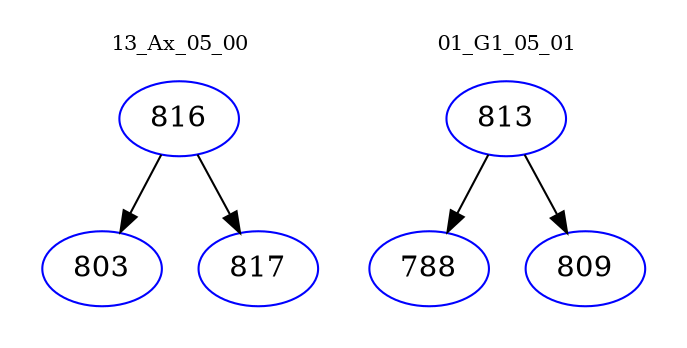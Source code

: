 digraph{
subgraph cluster_0 {
color = white
label = "13_Ax_05_00";
fontsize=10;
T0_816 [label="816", color="blue"]
T0_816 -> T0_803 [color="black"]
T0_803 [label="803", color="blue"]
T0_816 -> T0_817 [color="black"]
T0_817 [label="817", color="blue"]
}
subgraph cluster_1 {
color = white
label = "01_G1_05_01";
fontsize=10;
T1_813 [label="813", color="blue"]
T1_813 -> T1_788 [color="black"]
T1_788 [label="788", color="blue"]
T1_813 -> T1_809 [color="black"]
T1_809 [label="809", color="blue"]
}
}

